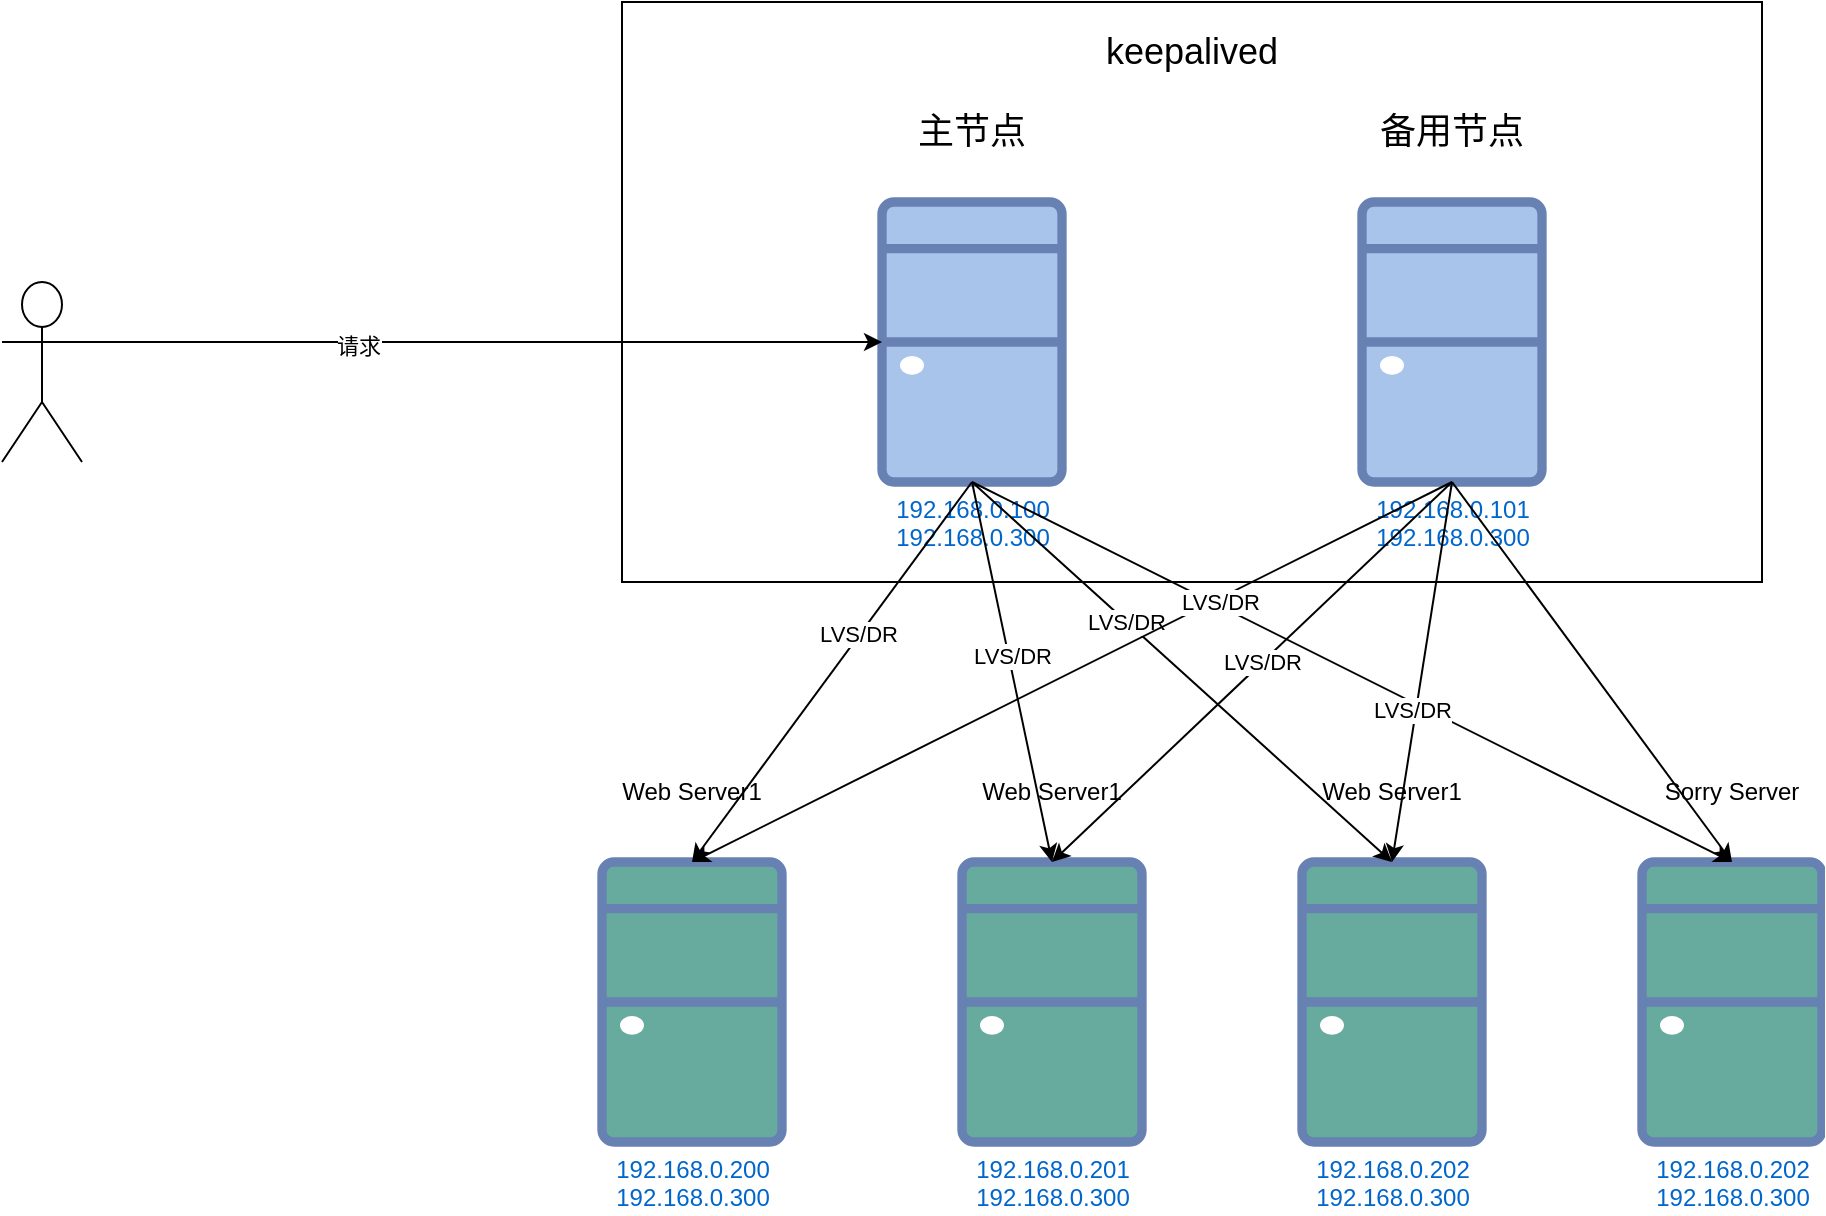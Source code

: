 <mxfile version="24.8.4">
  <diagram name="第 1 页" id="l5ll-Mc0RrhjQuD_5k_g">
    <mxGraphModel dx="1406" dy="746" grid="1" gridSize="10" guides="1" tooltips="1" connect="1" arrows="1" fold="1" page="1" pageScale="1" pageWidth="3200" pageHeight="2400" math="0" shadow="0">
      <root>
        <mxCell id="0" />
        <mxCell id="1" parent="0" />
        <mxCell id="4ISr7pQoZRIcrl6ndLBU-32" value="" style="rounded=0;whiteSpace=wrap;html=1;" vertex="1" parent="1">
          <mxGeometry x="880" y="520" width="570" height="290" as="geometry" />
        </mxCell>
        <mxCell id="4ISr7pQoZRIcrl6ndLBU-4" value="192.168.0.200&lt;div&gt;192.168.0.300&lt;/div&gt;" style="fontColor=#0066CC;verticalAlign=top;verticalLabelPosition=bottom;labelPosition=center;align=center;html=1;outlineConnect=0;fillColor=#67AB9F;strokeColor=#6881B3;gradientColor=none;gradientDirection=north;strokeWidth=2;shape=mxgraph.networks.desktop_pc;" vertex="1" parent="1">
          <mxGeometry x="870" y="950" width="90" height="140" as="geometry" />
        </mxCell>
        <mxCell id="4ISr7pQoZRIcrl6ndLBU-8" value="192.168.0.201&lt;div&gt;192.168.0.300&lt;/div&gt;" style="fontColor=#0066CC;verticalAlign=top;verticalLabelPosition=bottom;labelPosition=center;align=center;html=1;outlineConnect=0;fillColor=#67AB9F;strokeColor=#6881B3;gradientColor=none;gradientDirection=north;strokeWidth=2;shape=mxgraph.networks.desktop_pc;" vertex="1" parent="1">
          <mxGeometry x="1050" y="950" width="90" height="140" as="geometry" />
        </mxCell>
        <mxCell id="4ISr7pQoZRIcrl6ndLBU-9" value="192.168.0.202&lt;div&gt;192.168.0.300&lt;/div&gt;" style="fontColor=#0066CC;verticalAlign=top;verticalLabelPosition=bottom;labelPosition=center;align=center;html=1;outlineConnect=0;fillColor=#67AB9F;strokeColor=#6881B3;gradientColor=none;gradientDirection=north;strokeWidth=2;shape=mxgraph.networks.desktop_pc;" vertex="1" parent="1">
          <mxGeometry x="1220" y="950" width="90" height="140" as="geometry" />
        </mxCell>
        <mxCell id="4ISr7pQoZRIcrl6ndLBU-10" value="192.168.0.202&lt;div&gt;192.168.0.300&lt;/div&gt;" style="fontColor=#0066CC;verticalAlign=top;verticalLabelPosition=bottom;labelPosition=center;align=center;html=1;outlineConnect=0;fillColor=#67AB9F;strokeColor=#6881B3;gradientColor=none;gradientDirection=north;strokeWidth=2;shape=mxgraph.networks.desktop_pc;" vertex="1" parent="1">
          <mxGeometry x="1390" y="950" width="90" height="140" as="geometry" />
        </mxCell>
        <mxCell id="4ISr7pQoZRIcrl6ndLBU-11" value="192.168.0.100&lt;div&gt;192.168.0.300&lt;/div&gt;" style="fontColor=#0066CC;verticalAlign=top;verticalLabelPosition=bottom;labelPosition=center;align=center;html=1;outlineConnect=0;fillColor=#A9C4EB;strokeColor=#6881B3;gradientColor=none;gradientDirection=north;strokeWidth=2;shape=mxgraph.networks.desktop_pc;" vertex="1" parent="1">
          <mxGeometry x="1010" y="620" width="90" height="140" as="geometry" />
        </mxCell>
        <mxCell id="4ISr7pQoZRIcrl6ndLBU-12" value="192.168.0.101&lt;div&gt;192.168.0.300&lt;/div&gt;" style="fontColor=#0066CC;verticalAlign=top;verticalLabelPosition=bottom;labelPosition=center;align=center;html=1;outlineConnect=0;fillColor=#A9C4EB;strokeColor=#6881B3;gradientColor=none;gradientDirection=north;strokeWidth=2;shape=mxgraph.networks.desktop_pc;" vertex="1" parent="1">
          <mxGeometry x="1250" y="620" width="90" height="140" as="geometry" />
        </mxCell>
        <mxCell id="4ISr7pQoZRIcrl6ndLBU-13" value="Web Server1" style="text;html=1;align=center;verticalAlign=middle;whiteSpace=wrap;rounded=0;" vertex="1" parent="1">
          <mxGeometry x="870" y="900" width="90" height="30" as="geometry" />
        </mxCell>
        <mxCell id="4ISr7pQoZRIcrl6ndLBU-14" value="Web Server1" style="text;html=1;align=center;verticalAlign=middle;whiteSpace=wrap;rounded=0;" vertex="1" parent="1">
          <mxGeometry x="1050" y="900" width="90" height="30" as="geometry" />
        </mxCell>
        <mxCell id="4ISr7pQoZRIcrl6ndLBU-15" value="Web Server1" style="text;html=1;align=center;verticalAlign=middle;whiteSpace=wrap;rounded=0;" vertex="1" parent="1">
          <mxGeometry x="1220" y="900" width="90" height="30" as="geometry" />
        </mxCell>
        <mxCell id="4ISr7pQoZRIcrl6ndLBU-16" value="Sorry Server" style="text;html=1;align=center;verticalAlign=middle;whiteSpace=wrap;rounded=0;" vertex="1" parent="1">
          <mxGeometry x="1390" y="900" width="90" height="30" as="geometry" />
        </mxCell>
        <mxCell id="4ISr7pQoZRIcrl6ndLBU-20" style="edgeStyle=none;rounded=0;orthogonalLoop=1;jettySize=auto;html=1;exitX=0.5;exitY=1;exitDx=0;exitDy=0;exitPerimeter=0;entryX=0.5;entryY=0;entryDx=0;entryDy=0;entryPerimeter=0;" edge="1" parent="1" source="4ISr7pQoZRIcrl6ndLBU-11" target="4ISr7pQoZRIcrl6ndLBU-4">
          <mxGeometry relative="1" as="geometry" />
        </mxCell>
        <mxCell id="4ISr7pQoZRIcrl6ndLBU-38" value="LVS/DR" style="edgeLabel;html=1;align=center;verticalAlign=middle;resizable=0;points=[];" vertex="1" connectable="0" parent="4ISr7pQoZRIcrl6ndLBU-20">
          <mxGeometry x="-0.19" y="-2" relative="1" as="geometry">
            <mxPoint x="1" as="offset" />
          </mxGeometry>
        </mxCell>
        <mxCell id="4ISr7pQoZRIcrl6ndLBU-21" style="edgeStyle=none;rounded=0;orthogonalLoop=1;jettySize=auto;html=1;exitX=0.5;exitY=1;exitDx=0;exitDy=0;exitPerimeter=0;entryX=0.5;entryY=0;entryDx=0;entryDy=0;entryPerimeter=0;" edge="1" parent="1" source="4ISr7pQoZRIcrl6ndLBU-11" target="4ISr7pQoZRIcrl6ndLBU-8">
          <mxGeometry relative="1" as="geometry" />
        </mxCell>
        <mxCell id="4ISr7pQoZRIcrl6ndLBU-39" value="LVS/DR" style="edgeLabel;html=1;align=center;verticalAlign=middle;resizable=0;points=[];" vertex="1" connectable="0" parent="4ISr7pQoZRIcrl6ndLBU-21">
          <mxGeometry x="-0.083" y="1" relative="1" as="geometry">
            <mxPoint as="offset" />
          </mxGeometry>
        </mxCell>
        <mxCell id="4ISr7pQoZRIcrl6ndLBU-22" style="edgeStyle=none;rounded=0;orthogonalLoop=1;jettySize=auto;html=1;exitX=0.5;exitY=1;exitDx=0;exitDy=0;exitPerimeter=0;entryX=0.5;entryY=0;entryDx=0;entryDy=0;entryPerimeter=0;" edge="1" parent="1" source="4ISr7pQoZRIcrl6ndLBU-11" target="4ISr7pQoZRIcrl6ndLBU-9">
          <mxGeometry relative="1" as="geometry" />
        </mxCell>
        <mxCell id="4ISr7pQoZRIcrl6ndLBU-40" value="LVS/DR" style="edgeLabel;html=1;align=center;verticalAlign=middle;resizable=0;points=[];" vertex="1" connectable="0" parent="4ISr7pQoZRIcrl6ndLBU-22">
          <mxGeometry x="-0.265" relative="1" as="geometry">
            <mxPoint as="offset" />
          </mxGeometry>
        </mxCell>
        <mxCell id="4ISr7pQoZRIcrl6ndLBU-23" style="edgeStyle=none;rounded=0;orthogonalLoop=1;jettySize=auto;html=1;exitX=0.5;exitY=1;exitDx=0;exitDy=0;exitPerimeter=0;entryX=0.5;entryY=0;entryDx=0;entryDy=0;entryPerimeter=0;" edge="1" parent="1" source="4ISr7pQoZRIcrl6ndLBU-12" target="4ISr7pQoZRIcrl6ndLBU-4">
          <mxGeometry relative="1" as="geometry" />
        </mxCell>
        <mxCell id="4ISr7pQoZRIcrl6ndLBU-24" style="edgeStyle=none;rounded=0;orthogonalLoop=1;jettySize=auto;html=1;exitX=0.5;exitY=1;exitDx=0;exitDy=0;exitPerimeter=0;entryX=0.5;entryY=0;entryDx=0;entryDy=0;entryPerimeter=0;" edge="1" parent="1" source="4ISr7pQoZRIcrl6ndLBU-12" target="4ISr7pQoZRIcrl6ndLBU-8">
          <mxGeometry relative="1" as="geometry" />
        </mxCell>
        <mxCell id="4ISr7pQoZRIcrl6ndLBU-42" value="LVS/DR" style="edgeLabel;html=1;align=center;verticalAlign=middle;resizable=0;points=[];" vertex="1" connectable="0" parent="4ISr7pQoZRIcrl6ndLBU-24">
          <mxGeometry x="-0.051" relative="1" as="geometry">
            <mxPoint as="offset" />
          </mxGeometry>
        </mxCell>
        <mxCell id="4ISr7pQoZRIcrl6ndLBU-25" style="edgeStyle=none;rounded=0;orthogonalLoop=1;jettySize=auto;html=1;exitX=0.5;exitY=1;exitDx=0;exitDy=0;exitPerimeter=0;entryX=0.5;entryY=0;entryDx=0;entryDy=0;entryPerimeter=0;" edge="1" parent="1" source="4ISr7pQoZRIcrl6ndLBU-12" target="4ISr7pQoZRIcrl6ndLBU-9">
          <mxGeometry relative="1" as="geometry" />
        </mxCell>
        <mxCell id="4ISr7pQoZRIcrl6ndLBU-26" style="edgeStyle=none;rounded=0;orthogonalLoop=1;jettySize=auto;html=1;exitX=0.5;exitY=1;exitDx=0;exitDy=0;exitPerimeter=0;entryX=0.5;entryY=0;entryDx=0;entryDy=0;entryPerimeter=0;" edge="1" parent="1" source="4ISr7pQoZRIcrl6ndLBU-11" target="4ISr7pQoZRIcrl6ndLBU-10">
          <mxGeometry relative="1" as="geometry" />
        </mxCell>
        <mxCell id="4ISr7pQoZRIcrl6ndLBU-41" value="LVS/DR" style="edgeLabel;html=1;align=center;verticalAlign=middle;resizable=0;points=[];" vertex="1" connectable="0" parent="4ISr7pQoZRIcrl6ndLBU-26">
          <mxGeometry x="-0.352" y="2" relative="1" as="geometry">
            <mxPoint as="offset" />
          </mxGeometry>
        </mxCell>
        <mxCell id="4ISr7pQoZRIcrl6ndLBU-43" value="LVS/DR" style="edgeLabel;html=1;align=center;verticalAlign=middle;resizable=0;points=[];" vertex="1" connectable="0" parent="4ISr7pQoZRIcrl6ndLBU-26">
          <mxGeometry x="0.164" y="-3" relative="1" as="geometry">
            <mxPoint as="offset" />
          </mxGeometry>
        </mxCell>
        <mxCell id="4ISr7pQoZRIcrl6ndLBU-27" style="edgeStyle=none;rounded=0;orthogonalLoop=1;jettySize=auto;html=1;exitX=0.5;exitY=1;exitDx=0;exitDy=0;exitPerimeter=0;entryX=0.5;entryY=0;entryDx=0;entryDy=0;entryPerimeter=0;" edge="1" parent="1" source="4ISr7pQoZRIcrl6ndLBU-12" target="4ISr7pQoZRIcrl6ndLBU-10">
          <mxGeometry relative="1" as="geometry" />
        </mxCell>
        <mxCell id="4ISr7pQoZRIcrl6ndLBU-28" value="&lt;font style=&quot;font-size: 18px;&quot;&gt;主节点&lt;/font&gt;" style="text;html=1;align=center;verticalAlign=middle;whiteSpace=wrap;rounded=0;" vertex="1" parent="1">
          <mxGeometry x="1010" y="570" width="90" height="30" as="geometry" />
        </mxCell>
        <mxCell id="4ISr7pQoZRIcrl6ndLBU-29" value="&lt;font style=&quot;font-size: 18px;&quot;&gt;备用节点&lt;/font&gt;" style="text;html=1;align=center;verticalAlign=middle;whiteSpace=wrap;rounded=0;" vertex="1" parent="1">
          <mxGeometry x="1240" y="570" width="110" height="30" as="geometry" />
        </mxCell>
        <mxCell id="4ISr7pQoZRIcrl6ndLBU-33" value="&lt;font style=&quot;font-size: 18px;&quot;&gt;keepalived&lt;/font&gt;" style="text;html=1;align=center;verticalAlign=middle;whiteSpace=wrap;rounded=0;" vertex="1" parent="1">
          <mxGeometry x="1095" y="530" width="140" height="30" as="geometry" />
        </mxCell>
        <mxCell id="4ISr7pQoZRIcrl6ndLBU-53" style="edgeStyle=none;rounded=0;orthogonalLoop=1;jettySize=auto;html=1;exitX=1;exitY=0.333;exitDx=0;exitDy=0;exitPerimeter=0;" edge="1" parent="1" source="4ISr7pQoZRIcrl6ndLBU-52" target="4ISr7pQoZRIcrl6ndLBU-11">
          <mxGeometry relative="1" as="geometry" />
        </mxCell>
        <mxCell id="4ISr7pQoZRIcrl6ndLBU-55" value="请求" style="edgeLabel;html=1;align=center;verticalAlign=middle;resizable=0;points=[];" vertex="1" connectable="0" parent="4ISr7pQoZRIcrl6ndLBU-53">
          <mxGeometry x="-0.311" y="-2" relative="1" as="geometry">
            <mxPoint as="offset" />
          </mxGeometry>
        </mxCell>
        <mxCell id="4ISr7pQoZRIcrl6ndLBU-52" value="" style="shape=umlActor;verticalLabelPosition=bottom;verticalAlign=top;html=1;outlineConnect=0;" vertex="1" parent="1">
          <mxGeometry x="570" y="660" width="40" height="90" as="geometry" />
        </mxCell>
      </root>
    </mxGraphModel>
  </diagram>
</mxfile>
